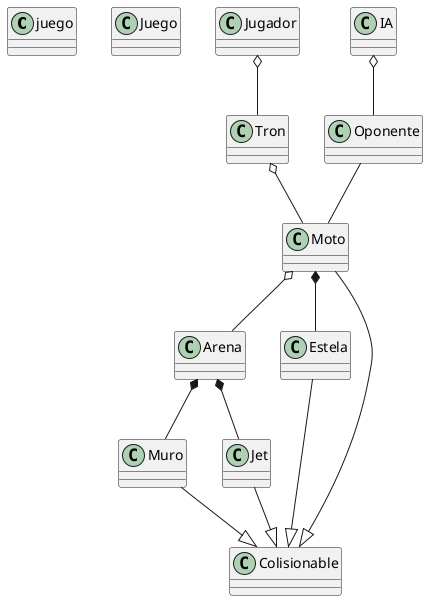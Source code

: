 @startuml

class juego



class Juego
class Jugador
class IA 
class Moto 
class Tron 
class Arena 
class Oponente
class Muro 
class Jet 
class Estela 
class Colisionable

Moto o== Arena 
Tron o== Moto 
Oponente O== Moto 

Jugador o== Tron
IA o== Oponente 

Moto *-- Estela
Arena *-- Muro 
Arena *-- Jet

Moto --|> Colisionable 
Jet --|> Colisionable
Muro --|> Colisionable
Estela --|> Colisionable




@endl

